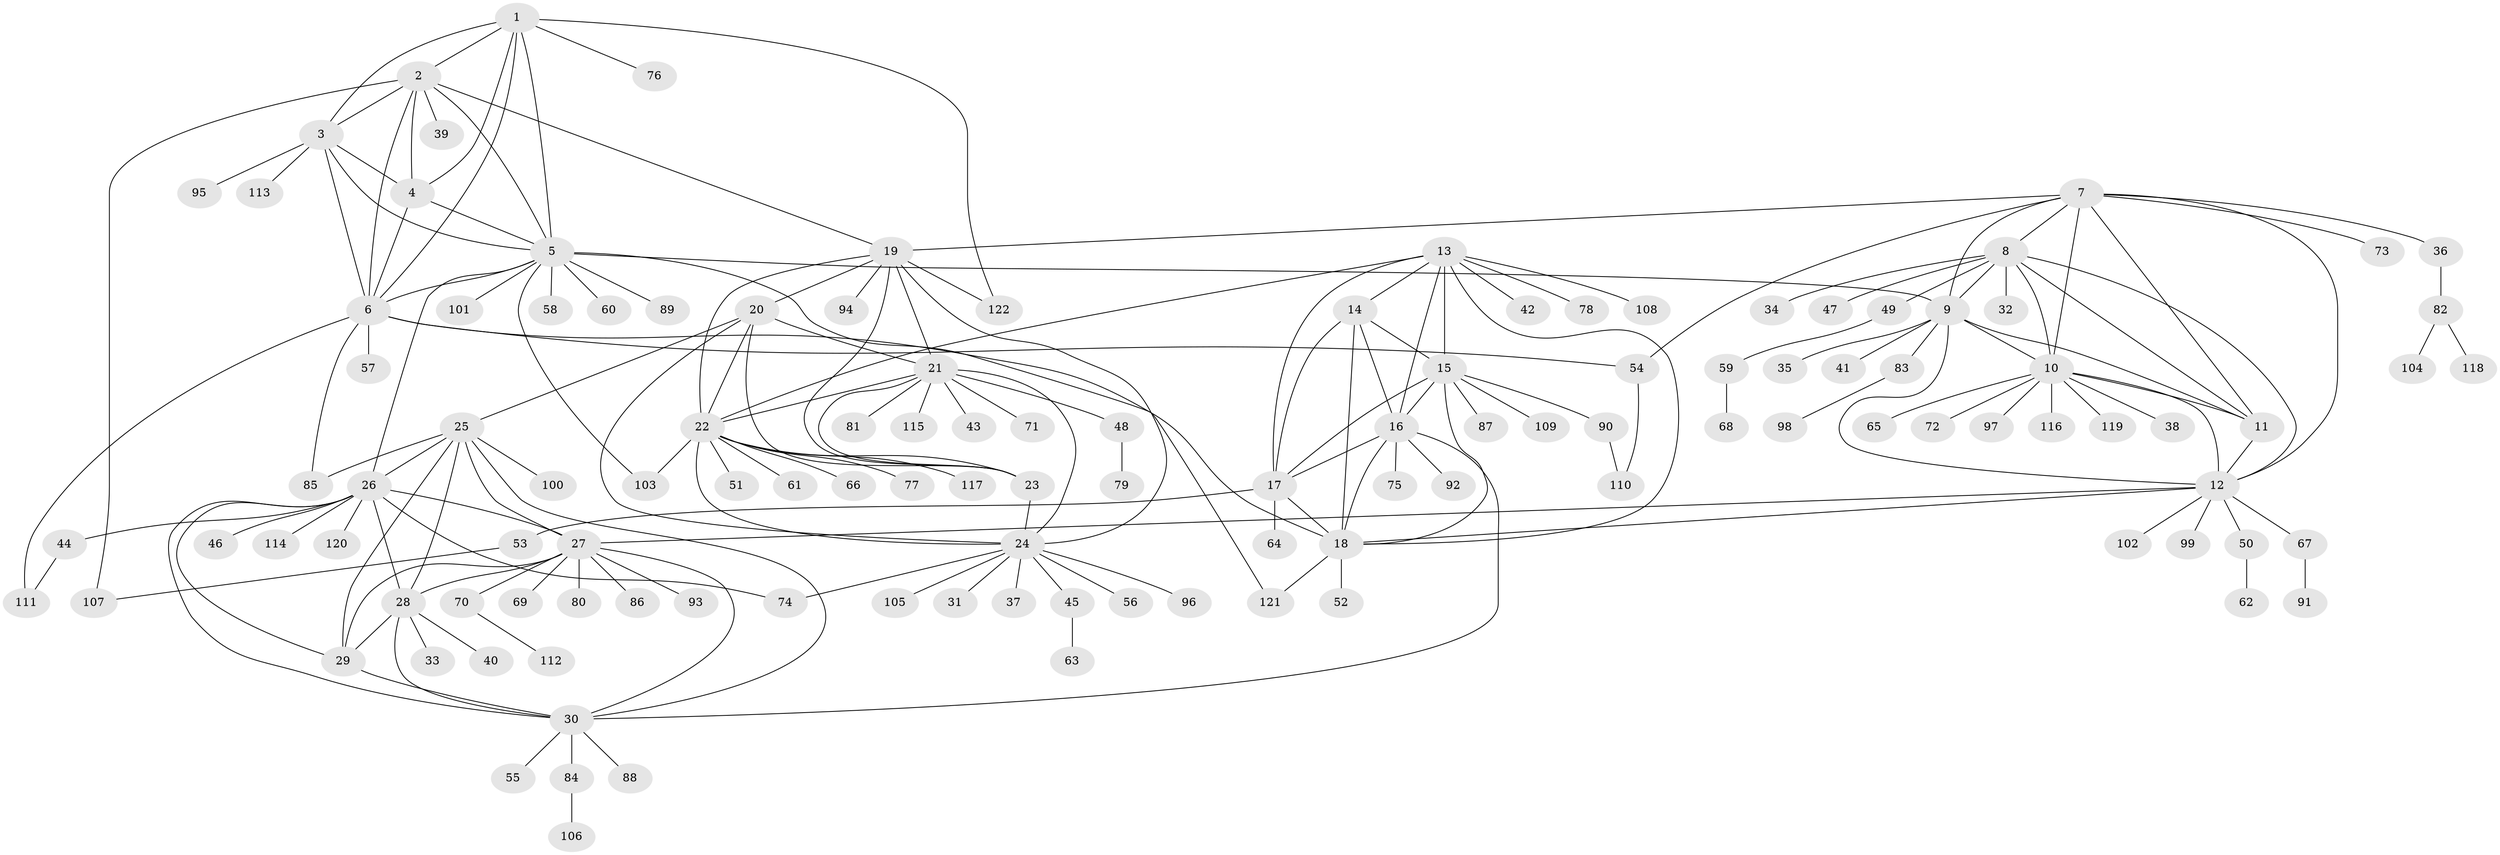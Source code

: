 // Generated by graph-tools (version 1.1) at 2025/37/03/09/25 02:37:26]
// undirected, 122 vertices, 186 edges
graph export_dot {
graph [start="1"]
  node [color=gray90,style=filled];
  1;
  2;
  3;
  4;
  5;
  6;
  7;
  8;
  9;
  10;
  11;
  12;
  13;
  14;
  15;
  16;
  17;
  18;
  19;
  20;
  21;
  22;
  23;
  24;
  25;
  26;
  27;
  28;
  29;
  30;
  31;
  32;
  33;
  34;
  35;
  36;
  37;
  38;
  39;
  40;
  41;
  42;
  43;
  44;
  45;
  46;
  47;
  48;
  49;
  50;
  51;
  52;
  53;
  54;
  55;
  56;
  57;
  58;
  59;
  60;
  61;
  62;
  63;
  64;
  65;
  66;
  67;
  68;
  69;
  70;
  71;
  72;
  73;
  74;
  75;
  76;
  77;
  78;
  79;
  80;
  81;
  82;
  83;
  84;
  85;
  86;
  87;
  88;
  89;
  90;
  91;
  92;
  93;
  94;
  95;
  96;
  97;
  98;
  99;
  100;
  101;
  102;
  103;
  104;
  105;
  106;
  107;
  108;
  109;
  110;
  111;
  112;
  113;
  114;
  115;
  116;
  117;
  118;
  119;
  120;
  121;
  122;
  1 -- 2;
  1 -- 3;
  1 -- 4;
  1 -- 5;
  1 -- 6;
  1 -- 76;
  1 -- 122;
  2 -- 3;
  2 -- 4;
  2 -- 5;
  2 -- 6;
  2 -- 19;
  2 -- 39;
  2 -- 107;
  3 -- 4;
  3 -- 5;
  3 -- 6;
  3 -- 95;
  3 -- 113;
  4 -- 5;
  4 -- 6;
  5 -- 6;
  5 -- 9;
  5 -- 26;
  5 -- 58;
  5 -- 60;
  5 -- 89;
  5 -- 101;
  5 -- 103;
  5 -- 121;
  6 -- 18;
  6 -- 54;
  6 -- 57;
  6 -- 85;
  6 -- 111;
  7 -- 8;
  7 -- 9;
  7 -- 10;
  7 -- 11;
  7 -- 12;
  7 -- 19;
  7 -- 36;
  7 -- 54;
  7 -- 73;
  8 -- 9;
  8 -- 10;
  8 -- 11;
  8 -- 12;
  8 -- 32;
  8 -- 34;
  8 -- 47;
  8 -- 49;
  9 -- 10;
  9 -- 11;
  9 -- 12;
  9 -- 35;
  9 -- 41;
  9 -- 83;
  10 -- 11;
  10 -- 12;
  10 -- 38;
  10 -- 65;
  10 -- 72;
  10 -- 97;
  10 -- 116;
  10 -- 119;
  11 -- 12;
  12 -- 18;
  12 -- 27;
  12 -- 50;
  12 -- 67;
  12 -- 99;
  12 -- 102;
  13 -- 14;
  13 -- 15;
  13 -- 16;
  13 -- 17;
  13 -- 18;
  13 -- 22;
  13 -- 42;
  13 -- 78;
  13 -- 108;
  14 -- 15;
  14 -- 16;
  14 -- 17;
  14 -- 18;
  15 -- 16;
  15 -- 17;
  15 -- 18;
  15 -- 87;
  15 -- 90;
  15 -- 109;
  16 -- 17;
  16 -- 18;
  16 -- 30;
  16 -- 75;
  16 -- 92;
  17 -- 18;
  17 -- 53;
  17 -- 64;
  18 -- 52;
  18 -- 121;
  19 -- 20;
  19 -- 21;
  19 -- 22;
  19 -- 23;
  19 -- 24;
  19 -- 94;
  19 -- 122;
  20 -- 21;
  20 -- 22;
  20 -- 23;
  20 -- 24;
  20 -- 25;
  21 -- 22;
  21 -- 23;
  21 -- 24;
  21 -- 43;
  21 -- 48;
  21 -- 71;
  21 -- 81;
  21 -- 115;
  22 -- 23;
  22 -- 24;
  22 -- 51;
  22 -- 61;
  22 -- 66;
  22 -- 77;
  22 -- 103;
  22 -- 117;
  23 -- 24;
  24 -- 31;
  24 -- 37;
  24 -- 45;
  24 -- 56;
  24 -- 74;
  24 -- 96;
  24 -- 105;
  25 -- 26;
  25 -- 27;
  25 -- 28;
  25 -- 29;
  25 -- 30;
  25 -- 85;
  25 -- 100;
  26 -- 27;
  26 -- 28;
  26 -- 29;
  26 -- 30;
  26 -- 44;
  26 -- 46;
  26 -- 74;
  26 -- 114;
  26 -- 120;
  27 -- 28;
  27 -- 29;
  27 -- 30;
  27 -- 69;
  27 -- 70;
  27 -- 80;
  27 -- 86;
  27 -- 93;
  28 -- 29;
  28 -- 30;
  28 -- 33;
  28 -- 40;
  29 -- 30;
  30 -- 55;
  30 -- 84;
  30 -- 88;
  36 -- 82;
  44 -- 111;
  45 -- 63;
  48 -- 79;
  49 -- 59;
  50 -- 62;
  53 -- 107;
  54 -- 110;
  59 -- 68;
  67 -- 91;
  70 -- 112;
  82 -- 104;
  82 -- 118;
  83 -- 98;
  84 -- 106;
  90 -- 110;
}

